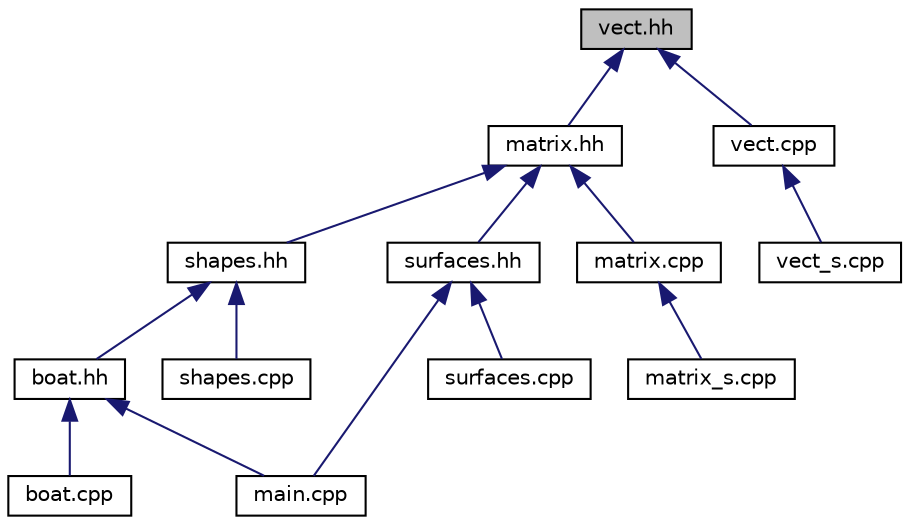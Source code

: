 digraph "vect.hh"
{
  edge [fontname="Helvetica",fontsize="10",labelfontname="Helvetica",labelfontsize="10"];
  node [fontname="Helvetica",fontsize="10",shape=record];
  Node3 [label="vect.hh",height=0.2,width=0.4,color="black", fillcolor="grey75", style="filled", fontcolor="black"];
  Node3 -> Node4 [dir="back",color="midnightblue",fontsize="10",style="solid",fontname="Helvetica"];
  Node4 [label="matrix.hh",height=0.2,width=0.4,color="black", fillcolor="white", style="filled",URL="$matrix_8hh.html"];
  Node4 -> Node5 [dir="back",color="midnightblue",fontsize="10",style="solid",fontname="Helvetica"];
  Node5 [label="shapes.hh",height=0.2,width=0.4,color="black", fillcolor="white", style="filled",URL="$shapes_8hh.html"];
  Node5 -> Node6 [dir="back",color="midnightblue",fontsize="10",style="solid",fontname="Helvetica"];
  Node6 [label="boat.hh",height=0.2,width=0.4,color="black", fillcolor="white", style="filled",URL="$boat_8hh.html"];
  Node6 -> Node7 [dir="back",color="midnightblue",fontsize="10",style="solid",fontname="Helvetica"];
  Node7 [label="boat.cpp",height=0.2,width=0.4,color="black", fillcolor="white", style="filled",URL="$boat_8cpp.html"];
  Node6 -> Node8 [dir="back",color="midnightblue",fontsize="10",style="solid",fontname="Helvetica"];
  Node8 [label="main.cpp",height=0.2,width=0.4,color="black", fillcolor="white", style="filled",URL="$main_8cpp.html"];
  Node5 -> Node9 [dir="back",color="midnightblue",fontsize="10",style="solid",fontname="Helvetica"];
  Node9 [label="shapes.cpp",height=0.2,width=0.4,color="black", fillcolor="white", style="filled",URL="$shapes_8cpp.html"];
  Node4 -> Node10 [dir="back",color="midnightblue",fontsize="10",style="solid",fontname="Helvetica"];
  Node10 [label="surfaces.hh",height=0.2,width=0.4,color="black", fillcolor="white", style="filled",URL="$surfaces_8hh.html"];
  Node10 -> Node8 [dir="back",color="midnightblue",fontsize="10",style="solid",fontname="Helvetica"];
  Node10 -> Node11 [dir="back",color="midnightblue",fontsize="10",style="solid",fontname="Helvetica"];
  Node11 [label="surfaces.cpp",height=0.2,width=0.4,color="black", fillcolor="white", style="filled",URL="$surfaces_8cpp.html"];
  Node4 -> Node12 [dir="back",color="midnightblue",fontsize="10",style="solid",fontname="Helvetica"];
  Node12 [label="matrix.cpp",height=0.2,width=0.4,color="black", fillcolor="white", style="filled",URL="$matrix_8cpp.html"];
  Node12 -> Node13 [dir="back",color="midnightblue",fontsize="10",style="solid",fontname="Helvetica"];
  Node13 [label="matrix_s.cpp",height=0.2,width=0.4,color="black", fillcolor="white", style="filled",URL="$matrix__s_8cpp.html"];
  Node3 -> Node14 [dir="back",color="midnightblue",fontsize="10",style="solid",fontname="Helvetica"];
  Node14 [label="vect.cpp",height=0.2,width=0.4,color="black", fillcolor="white", style="filled",URL="$vect_8cpp.html"];
  Node14 -> Node15 [dir="back",color="midnightblue",fontsize="10",style="solid",fontname="Helvetica"];
  Node15 [label="vect_s.cpp",height=0.2,width=0.4,color="black", fillcolor="white", style="filled",URL="$vect__s_8cpp.html"];
}
